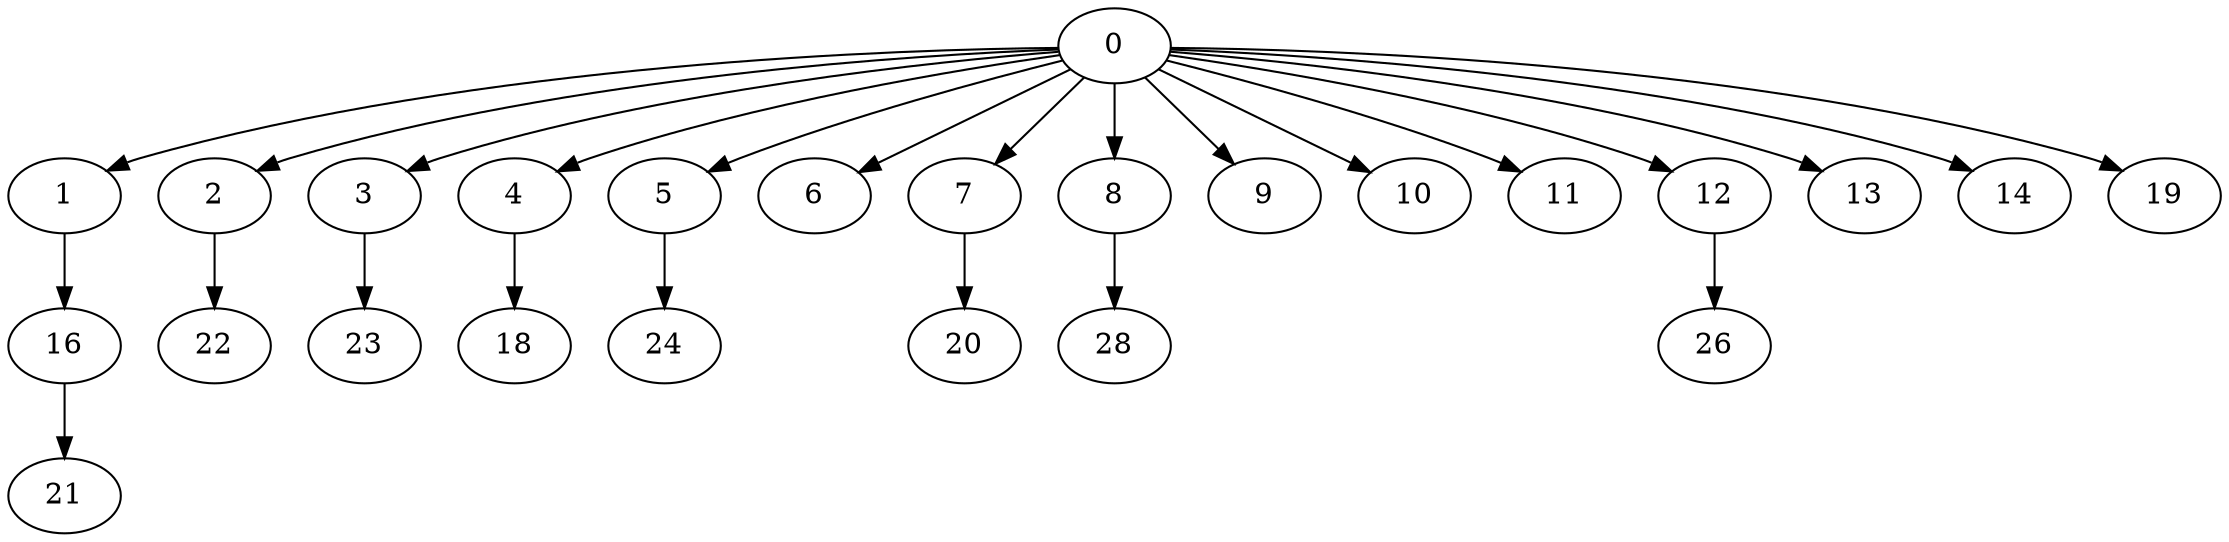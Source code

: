 digraph {
	0 [label=0]
	1 [label=1]
	2 [label=2]
	3 [label=3]
	4 [label=4]
	5 [label=5]
	6 [label=6]
	7 [label=7]
	8 [label=8]
	9 [label=9]
	10 [label=10]
	11 [label=11]
	12 [label=12]
	13 [label=13]
	14 [label=14]
	19 [label=19]
	16 [label=16]
	22 [label=22]
	23 [label=23]
	18 [label=18]
	24 [label=24]
	20 [label=20]
	28 [label=28]
	26 [label=26]
	21 [label=21]
	0 -> 1
	0 -> 2
	0 -> 3
	0 -> 4
	0 -> 5
	0 -> 6
	0 -> 7
	0 -> 8
	0 -> 9
	0 -> 10
	0 -> 11
	0 -> 12
	0 -> 13
	0 -> 14
	0 -> 19
	1 -> 16
	2 -> 22
	3 -> 23
	4 -> 18
	5 -> 24
	7 -> 20
	8 -> 28
	12 -> 26
	16 -> 21
}
